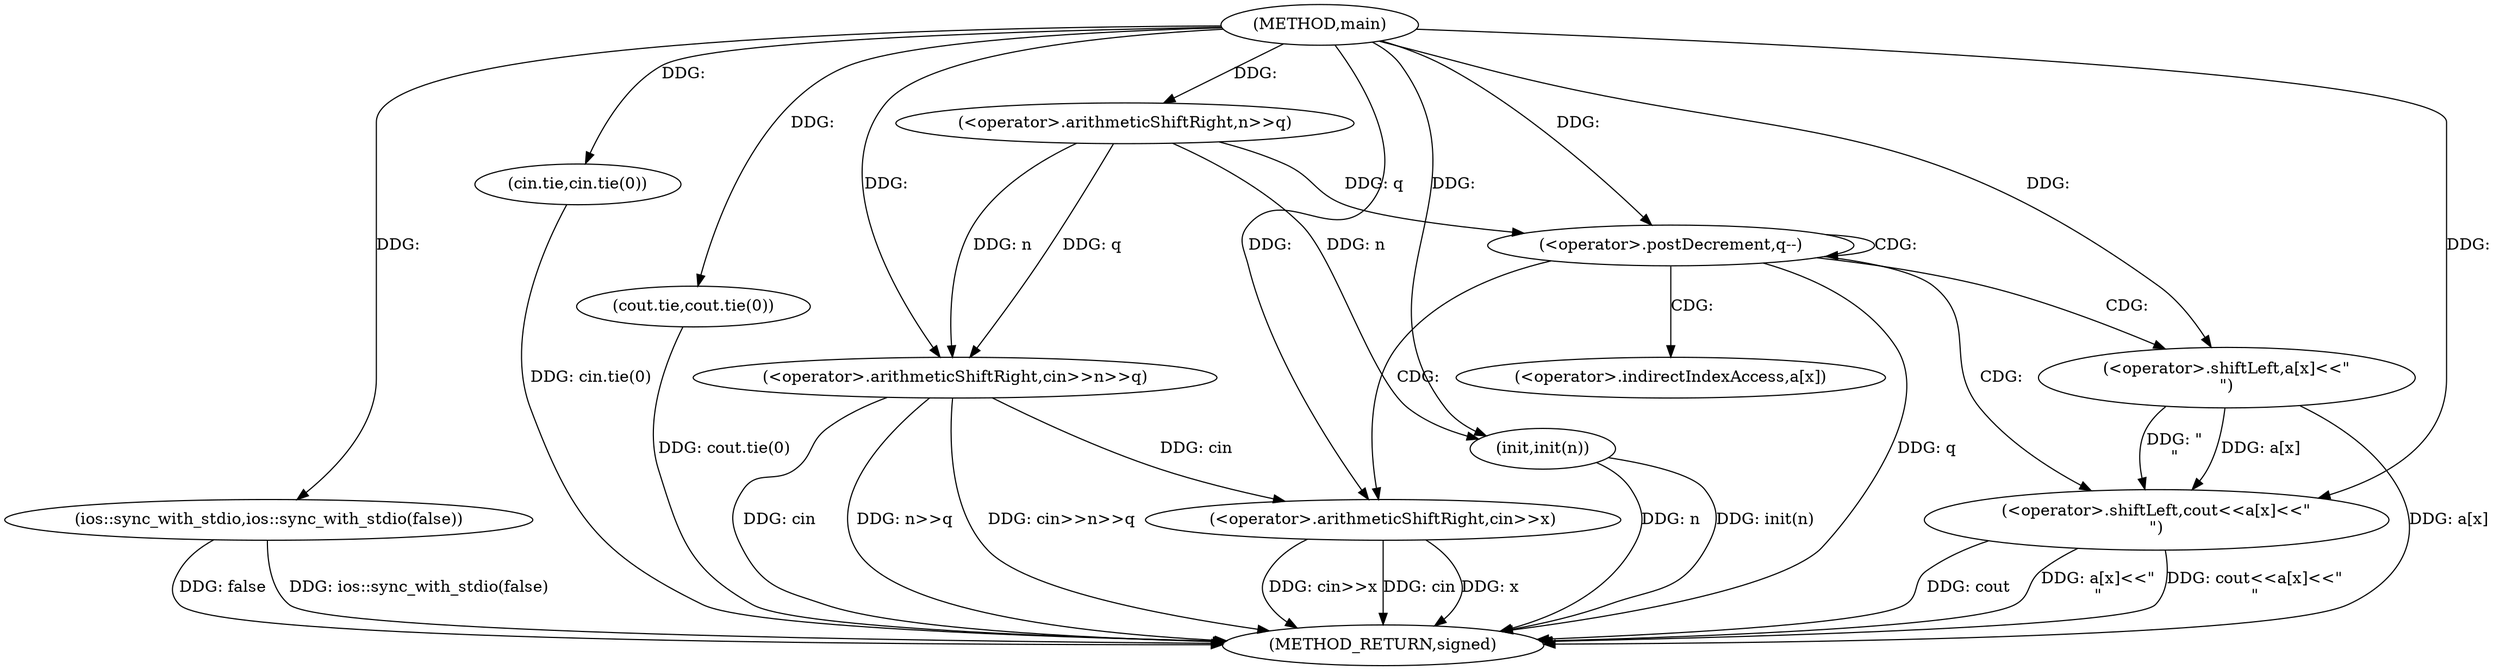digraph "main" {  
"1000341" [label = "(METHOD,main)" ]
"1000374" [label = "(METHOD_RETURN,signed)" ]
"1000343" [label = "(ios::sync_with_stdio,ios::sync_with_stdio(false))" ]
"1000352" [label = "(<operator>.arithmeticShiftRight,cin>>n>>q)" ]
"1000357" [label = "(init,init(n))" ]
"1000346" [label = "(cin.tie,cin.tie(0))" ]
"1000348" [label = "(cout.tie,cout.tie(0))" ]
"1000360" [label = "(<operator>.postDecrement,q--)" ]
"1000354" [label = "(<operator>.arithmeticShiftRight,n>>q)" ]
"1000364" [label = "(<operator>.arithmeticShiftRight,cin>>x)" ]
"1000367" [label = "(<operator>.shiftLeft,cout<<a[x]<<\"\n\")" ]
"1000369" [label = "(<operator>.shiftLeft,a[x]<<\"\n\")" ]
"1000370" [label = "(<operator>.indirectIndexAccess,a[x])" ]
  "1000343" -> "1000374"  [ label = "DDG: ios::sync_with_stdio(false)"] 
  "1000346" -> "1000374"  [ label = "DDG: cin.tie(0)"] 
  "1000348" -> "1000374"  [ label = "DDG: cout.tie(0)"] 
  "1000352" -> "1000374"  [ label = "DDG: cin"] 
  "1000352" -> "1000374"  [ label = "DDG: n>>q"] 
  "1000352" -> "1000374"  [ label = "DDG: cin>>n>>q"] 
  "1000357" -> "1000374"  [ label = "DDG: n"] 
  "1000357" -> "1000374"  [ label = "DDG: init(n)"] 
  "1000360" -> "1000374"  [ label = "DDG: q"] 
  "1000364" -> "1000374"  [ label = "DDG: cin"] 
  "1000364" -> "1000374"  [ label = "DDG: x"] 
  "1000364" -> "1000374"  [ label = "DDG: cin>>x"] 
  "1000369" -> "1000374"  [ label = "DDG: a[x]"] 
  "1000367" -> "1000374"  [ label = "DDG: a[x]<<\"\n\""] 
  "1000367" -> "1000374"  [ label = "DDG: cout<<a[x]<<\"\n\""] 
  "1000343" -> "1000374"  [ label = "DDG: false"] 
  "1000367" -> "1000374"  [ label = "DDG: cout"] 
  "1000341" -> "1000343"  [ label = "DDG: "] 
  "1000341" -> "1000352"  [ label = "DDG: "] 
  "1000354" -> "1000352"  [ label = "DDG: q"] 
  "1000354" -> "1000352"  [ label = "DDG: n"] 
  "1000354" -> "1000357"  [ label = "DDG: n"] 
  "1000341" -> "1000357"  [ label = "DDG: "] 
  "1000341" -> "1000346"  [ label = "DDG: "] 
  "1000341" -> "1000348"  [ label = "DDG: "] 
  "1000341" -> "1000354"  [ label = "DDG: "] 
  "1000354" -> "1000360"  [ label = "DDG: q"] 
  "1000341" -> "1000360"  [ label = "DDG: "] 
  "1000352" -> "1000364"  [ label = "DDG: cin"] 
  "1000341" -> "1000364"  [ label = "DDG: "] 
  "1000341" -> "1000367"  [ label = "DDG: "] 
  "1000369" -> "1000367"  [ label = "DDG: a[x]"] 
  "1000369" -> "1000367"  [ label = "DDG: \"\n\""] 
  "1000341" -> "1000369"  [ label = "DDG: "] 
  "1000360" -> "1000370"  [ label = "CDG: "] 
  "1000360" -> "1000367"  [ label = "CDG: "] 
  "1000360" -> "1000369"  [ label = "CDG: "] 
  "1000360" -> "1000364"  [ label = "CDG: "] 
  "1000360" -> "1000360"  [ label = "CDG: "] 
}
